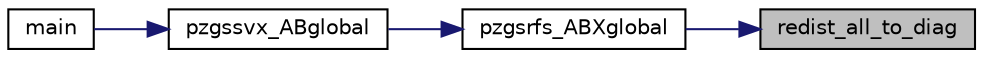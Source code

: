 digraph "redist_all_to_diag"
{
 // LATEX_PDF_SIZE
  edge [fontname="Helvetica",fontsize="10",labelfontname="Helvetica",labelfontsize="10"];
  node [fontname="Helvetica",fontsize="10",shape=record];
  rankdir="RL";
  Node1 [label="redist_all_to_diag",height=0.2,width=0.4,color="black", fillcolor="grey75", style="filled", fontcolor="black",tooltip=" "];
  Node1 -> Node2 [dir="back",color="midnightblue",fontsize="10",style="solid",fontname="Helvetica"];
  Node2 [label="pzgsrfs_ABXglobal",height=0.2,width=0.4,color="black", fillcolor="white", style="filled",URL="$pzgsrfs__ABXglobal_8c.html#abc381d9c3cff4c01c431c94bc99f086b",tooltip=" "];
  Node2 -> Node3 [dir="back",color="midnightblue",fontsize="10",style="solid",fontname="Helvetica"];
  Node3 [label="pzgssvx_ABglobal",height=0.2,width=0.4,color="black", fillcolor="white", style="filled",URL="$pzgssvx__ABglobal_8c.html#ac94b1c20d0f7f589844b7fbd7fb587d2",tooltip=" "];
  Node3 -> Node4 [dir="back",color="midnightblue",fontsize="10",style="solid",fontname="Helvetica"];
  Node4 [label="main",height=0.2,width=0.4,color="black", fillcolor="white", style="filled",URL="$pzdrive1__ABglobal_8c.html#a0ddf1224851353fc92bfbff6f499fa97",tooltip=" "];
}
